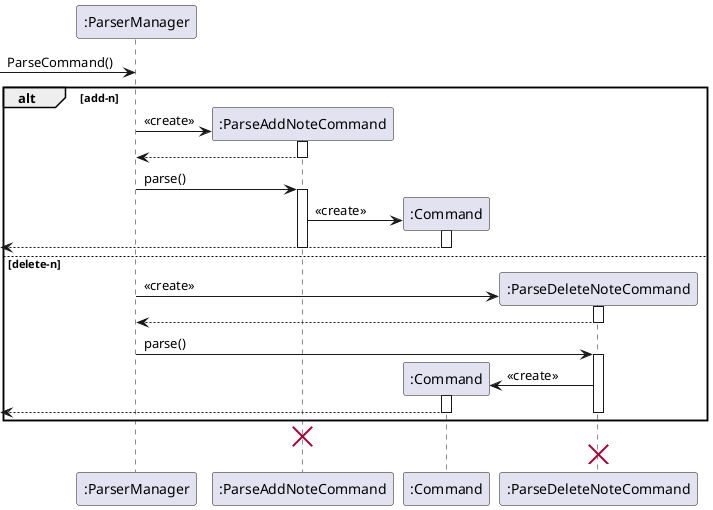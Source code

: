 @startuml

participant ":ParserManager" as ParserManager
participant ":ParseAddNoteCommand" as ParseAddNoteCommand
participant ":Command" as Command
participant ":ParseDeleteNoteCommand" as ParseDeleteNoteCommand

-> ParserManager: ParseCommand()

alt add-n

create ParseAddNoteCommand
ParserManager -> ParseAddNoteCommand: <<create>>

activate ParseAddNoteCommand
ParserManager <-- ParseAddNoteCommand
deactivate ParseAddNoteCommand

ParserManager -> ParseAddNoteCommand: parse()

activate ParseAddNoteCommand
create Command
ParseAddNoteCommand -> Command: <<create>>

activate Command
<-- Command:
deactivate Command

deactivate ParseAddNoteCommand

else delete-n
create ParseDeleteNoteCommand
ParserManager -> ParseDeleteNoteCommand: <<create>>

activate ParseDeleteNoteCommand
ParserManager <-- ParseDeleteNoteCommand
deactivate ParseDeleteNoteCommand

ParserManager -> ParseDeleteNoteCommand: parse()

activate ParseDeleteNoteCommand
create Command
ParseDeleteNoteCommand -> Command: <<create>>

activate Command
<-- Command:
deactivate Command

deactivate ParseDeleteNoteCommand

end
destroy ParseAddNoteCommand
destroy ParseDeleteNoteCommand
@enduml

@startuml

participant ":ParserManager" as ParserManager
participant ":ParseAddNoteCommand" as ParseAddNoteCommand
participant ":AddNoteCommand" as AddNoteCommand
participant ":IncorrectCommand" as IncorrectCommand

create ParserManager

alt add-n
create ParseAddNoteCommand
ParserManager -> ParseAddNoteCommand: <<create>>

activate ParseAddNoteCommand
ParserManager <-- ParseAddNoteCommand
deactivate ParseAddNoteCommand

ParserManager -> ParseAddNoteCommand: parse()
activate ParseAddNoteCommand

alt valid string
create AddNoteCommand
ParseAddNoteCommand -> AddNoteCommand: <<create>>

activate AddNoteCommand
ParseAddNoteCommand <-- AddNoteCommand
deactivate AddNoteCommand

ParserManager <-- ParseAddNoteCommand
<-- ParserManager

else invalid string
create IncorrectCommand
ParseAddNoteCommand -> IncorrectCommand: <<create>>

activate IncorrectCommand
ParseAddNoteCommand <-- IncorrectCommand
deactivate IncorrectCommand

ParserManager <-- ParseAddNoteCommand

deactivate ParseAddNoteCommand

<-- ParserManager

destroy ParseAddNoteCommand

end
end

@enduml